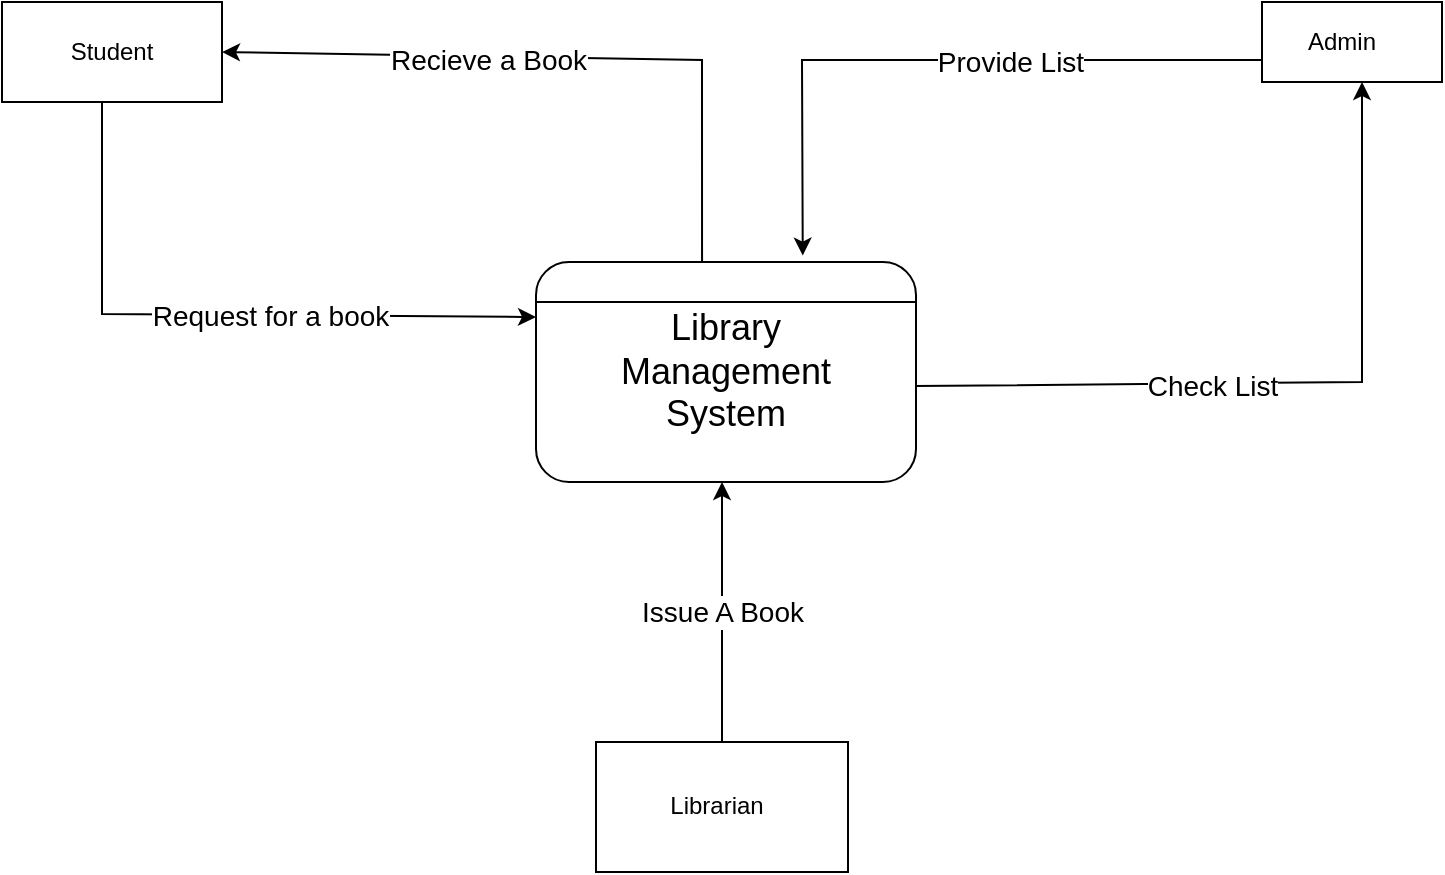 <mxfile version="21.8.2" type="device">
  <diagram name="Page-1" id="11lY5T11PTwv4OM8PO5H">
    <mxGraphModel dx="1035" dy="626" grid="0" gridSize="10" guides="1" tooltips="1" connect="1" arrows="1" fold="1" page="1" pageScale="1" pageWidth="827" pageHeight="1169" math="0" shadow="0">
      <root>
        <mxCell id="0" />
        <mxCell id="1" parent="0" />
        <mxCell id="74QyvGTC3XmZm_4CO8sn-9" value="" style="endArrow=classic;html=1;rounded=0;entryX=0;entryY=0.25;entryDx=0;entryDy=0;" parent="1" target="74QyvGTC3XmZm_4CO8sn-1" edge="1">
          <mxGeometry relative="1" as="geometry">
            <mxPoint x="90" y="470" as="sourcePoint" />
            <mxPoint x="320" y="576" as="targetPoint" />
            <Array as="points">
              <mxPoint x="90" y="576" />
            </Array>
          </mxGeometry>
        </mxCell>
        <mxCell id="74QyvGTC3XmZm_4CO8sn-10" value="&lt;font style=&quot;font-size: 14px;&quot;&gt;Request for a book&lt;/font&gt;" style="edgeLabel;resizable=0;html=1;align=center;verticalAlign=middle;" parent="74QyvGTC3XmZm_4CO8sn-9" connectable="0" vertex="1">
          <mxGeometry relative="1" as="geometry">
            <mxPoint x="28" as="offset" />
          </mxGeometry>
        </mxCell>
        <mxCell id="74QyvGTC3XmZm_4CO8sn-12" value="" style="endArrow=classic;html=1;rounded=0;entryX=1;entryY=0.5;entryDx=0;entryDy=0;exitX=0.437;exitY=0;exitDx=0;exitDy=0;exitPerimeter=0;" parent="1" source="74QyvGTC3XmZm_4CO8sn-1" target="74QyvGTC3XmZm_4CO8sn-3" edge="1">
          <mxGeometry relative="1" as="geometry">
            <mxPoint x="370" y="520" as="sourcePoint" />
            <mxPoint x="200" y="520" as="targetPoint" />
            <Array as="points">
              <mxPoint x="390" y="449" />
            </Array>
          </mxGeometry>
        </mxCell>
        <mxCell id="74QyvGTC3XmZm_4CO8sn-13" value="&lt;span style=&quot;font-size: 14px;&quot;&gt;Recieve a Book&lt;br&gt;&lt;/span&gt;" style="edgeLabel;resizable=0;html=1;align=center;verticalAlign=middle;" parent="74QyvGTC3XmZm_4CO8sn-12" connectable="0" vertex="1">
          <mxGeometry relative="1" as="geometry">
            <mxPoint x="-38" y="1" as="offset" />
          </mxGeometry>
        </mxCell>
        <mxCell id="74QyvGTC3XmZm_4CO8sn-15" value="" style="endArrow=classic;html=1;rounded=0;exitX=0.995;exitY=0.564;exitDx=0;exitDy=0;exitPerimeter=0;" parent="1" source="74QyvGTC3XmZm_4CO8sn-1" edge="1">
          <mxGeometry relative="1" as="geometry">
            <mxPoint x="470" y="584.92" as="sourcePoint" />
            <mxPoint x="720" y="460" as="targetPoint" />
            <Array as="points">
              <mxPoint x="720" y="610" />
            </Array>
          </mxGeometry>
        </mxCell>
        <mxCell id="74QyvGTC3XmZm_4CO8sn-16" value="&lt;span style=&quot;font-size: 14px;&quot;&gt;Check List&lt;br&gt;&lt;/span&gt;" style="edgeLabel;resizable=0;html=1;align=center;verticalAlign=middle;" parent="74QyvGTC3XmZm_4CO8sn-15" connectable="0" vertex="1">
          <mxGeometry relative="1" as="geometry">
            <mxPoint x="-38" y="1" as="offset" />
          </mxGeometry>
        </mxCell>
        <mxCell id="74QyvGTC3XmZm_4CO8sn-19" value="" style="endArrow=classic;html=1;rounded=0;" parent="1" edge="1">
          <mxGeometry relative="1" as="geometry">
            <mxPoint x="400" y="790" as="sourcePoint" />
            <mxPoint x="400" y="660" as="targetPoint" />
          </mxGeometry>
        </mxCell>
        <mxCell id="74QyvGTC3XmZm_4CO8sn-20" value="&lt;font style=&quot;font-size: 14px;&quot;&gt;Issue A Book&lt;/font&gt;" style="edgeLabel;resizable=0;html=1;align=center;verticalAlign=middle;" parent="74QyvGTC3XmZm_4CO8sn-19" connectable="0" vertex="1">
          <mxGeometry relative="1" as="geometry">
            <mxPoint as="offset" />
          </mxGeometry>
        </mxCell>
        <mxCell id="74QyvGTC3XmZm_4CO8sn-21" value="" style="endArrow=classic;html=1;rounded=0;entryX=0.702;entryY=-0.029;entryDx=0;entryDy=0;entryPerimeter=0;" parent="1" target="74QyvGTC3XmZm_4CO8sn-1" edge="1">
          <mxGeometry relative="1" as="geometry">
            <mxPoint x="670" y="449" as="sourcePoint" />
            <mxPoint x="440" y="550" as="targetPoint" />
            <Array as="points">
              <mxPoint x="440" y="449" />
            </Array>
          </mxGeometry>
        </mxCell>
        <mxCell id="74QyvGTC3XmZm_4CO8sn-22" value="&lt;span style=&quot;font-size: 14px;&quot;&gt;Provide List&lt;br&gt;&lt;/span&gt;" style="edgeLabel;resizable=0;html=1;align=center;verticalAlign=middle;" parent="74QyvGTC3XmZm_4CO8sn-21" connectable="0" vertex="1">
          <mxGeometry relative="1" as="geometry">
            <mxPoint x="38" y="1" as="offset" />
          </mxGeometry>
        </mxCell>
        <mxCell id="74QyvGTC3XmZm_4CO8sn-23" value="" style="group" parent="1" vertex="1" connectable="0">
          <mxGeometry x="670" y="420" width="90" height="40" as="geometry" />
        </mxCell>
        <mxCell id="74QyvGTC3XmZm_4CO8sn-5" value="" style="rounded=0;whiteSpace=wrap;html=1;" parent="74QyvGTC3XmZm_4CO8sn-23" vertex="1">
          <mxGeometry width="90" height="40" as="geometry" />
        </mxCell>
        <mxCell id="74QyvGTC3XmZm_4CO8sn-8" value="Admin" style="text;html=1;strokeColor=none;fillColor=none;align=center;verticalAlign=middle;whiteSpace=wrap;rounded=0;" parent="74QyvGTC3XmZm_4CO8sn-23" vertex="1">
          <mxGeometry x="10" y="5" width="60" height="30" as="geometry" />
        </mxCell>
        <mxCell id="74QyvGTC3XmZm_4CO8sn-25" value="" style="group" parent="1" vertex="1" connectable="0">
          <mxGeometry x="40" y="420" width="110" height="50" as="geometry" />
        </mxCell>
        <mxCell id="74QyvGTC3XmZm_4CO8sn-3" value="" style="rounded=0;whiteSpace=wrap;html=1;" parent="74QyvGTC3XmZm_4CO8sn-25" vertex="1">
          <mxGeometry width="110" height="50" as="geometry" />
        </mxCell>
        <mxCell id="74QyvGTC3XmZm_4CO8sn-6" value="Student" style="text;html=1;strokeColor=none;fillColor=none;align=center;verticalAlign=middle;whiteSpace=wrap;rounded=0;" parent="74QyvGTC3XmZm_4CO8sn-25" vertex="1">
          <mxGeometry x="25" y="10" width="60" height="30" as="geometry" />
        </mxCell>
        <mxCell id="74QyvGTC3XmZm_4CO8sn-26" value="" style="group" parent="1" vertex="1" connectable="0">
          <mxGeometry x="337" y="790" width="126" height="65" as="geometry" />
        </mxCell>
        <mxCell id="74QyvGTC3XmZm_4CO8sn-4" value="" style="rounded=0;whiteSpace=wrap;html=1;" parent="74QyvGTC3XmZm_4CO8sn-26" vertex="1">
          <mxGeometry width="126" height="65" as="geometry" />
        </mxCell>
        <mxCell id="74QyvGTC3XmZm_4CO8sn-7" value="Librarian" style="text;html=1;strokeColor=none;fillColor=none;align=center;verticalAlign=middle;whiteSpace=wrap;rounded=0;" parent="74QyvGTC3XmZm_4CO8sn-26" vertex="1">
          <mxGeometry x="21" y="10.833" width="78.75" height="43.333" as="geometry" />
        </mxCell>
        <mxCell id="74QyvGTC3XmZm_4CO8sn-27" value="" style="group" parent="1" vertex="1" connectable="0">
          <mxGeometry x="337" y="570" width="160" height="90" as="geometry" />
        </mxCell>
        <mxCell id="74QyvGTC3XmZm_4CO8sn-1" value="" style="rounded=1;whiteSpace=wrap;html=1;" parent="74QyvGTC3XmZm_4CO8sn-27" vertex="1">
          <mxGeometry x="-30" y="-20" width="190" height="110" as="geometry" />
        </mxCell>
        <mxCell id="74QyvGTC3XmZm_4CO8sn-2" value="&lt;font style=&quot;font-size: 18px;&quot;&gt;Library Management System&lt;/font&gt;" style="text;html=1;strokeColor=none;fillColor=none;align=center;verticalAlign=middle;whiteSpace=wrap;rounded=0;" parent="74QyvGTC3XmZm_4CO8sn-27" vertex="1">
          <mxGeometry x="15" y="2" width="100" height="66" as="geometry" />
        </mxCell>
        <mxCell id="POrE48um3nXhDWeo-hla-1" value="" style="endArrow=none;html=1;rounded=0;" parent="74QyvGTC3XmZm_4CO8sn-27" edge="1">
          <mxGeometry width="50" height="50" relative="1" as="geometry">
            <mxPoint x="-30" as="sourcePoint" />
            <mxPoint x="160" as="targetPoint" />
          </mxGeometry>
        </mxCell>
      </root>
    </mxGraphModel>
  </diagram>
</mxfile>
